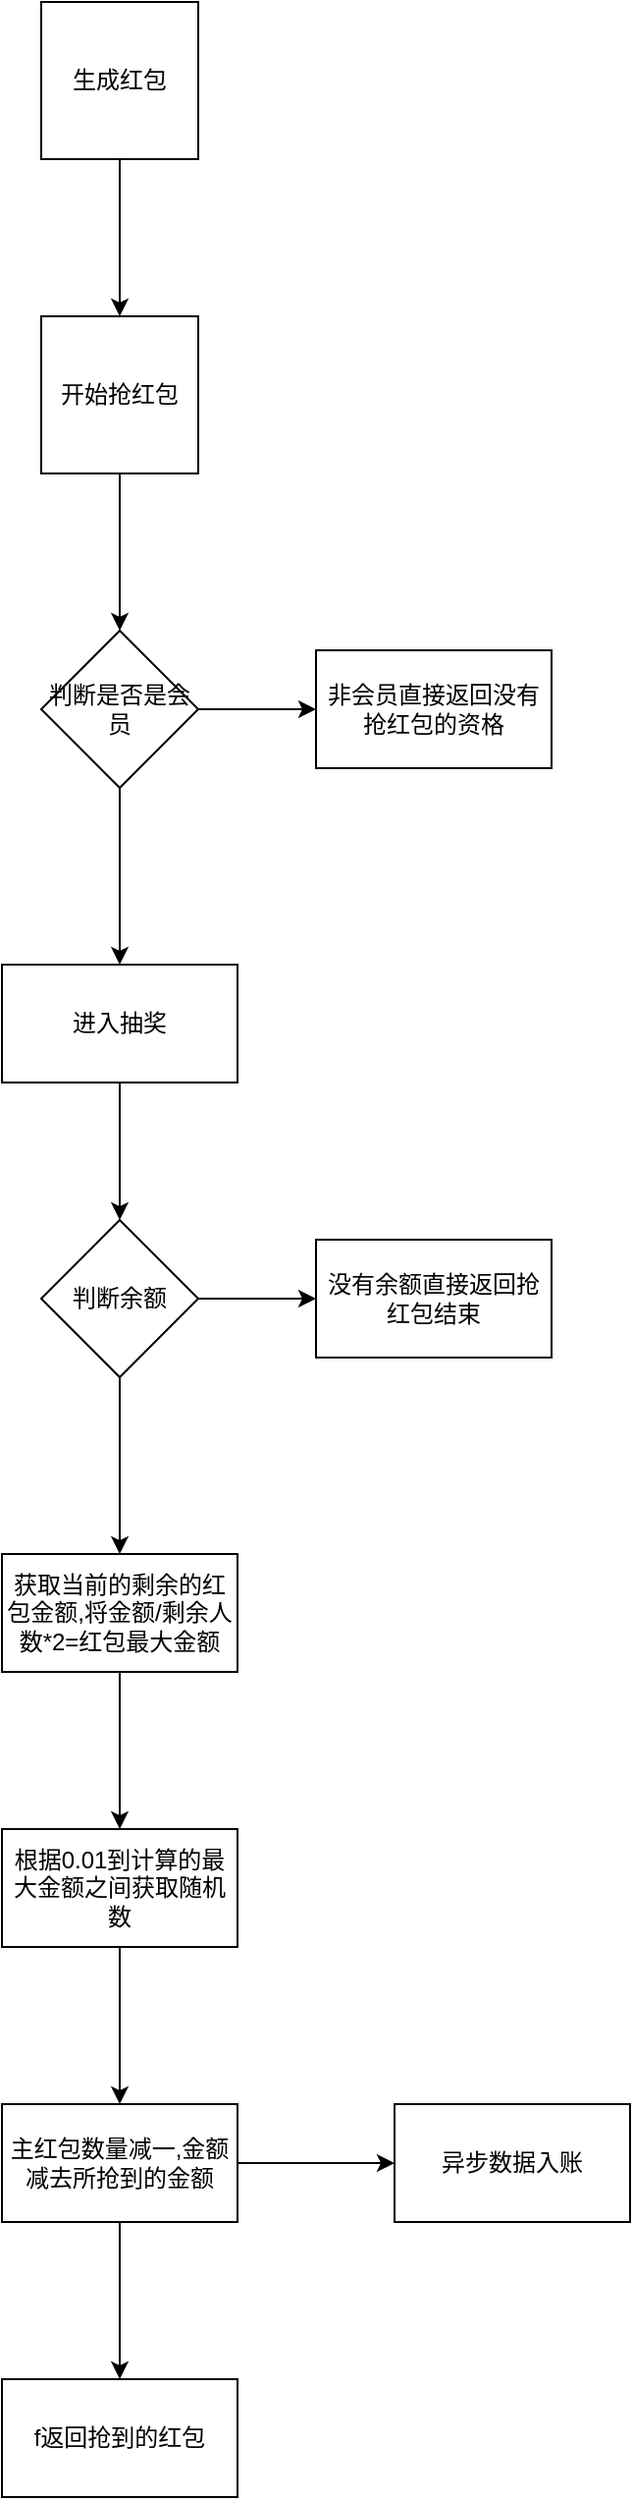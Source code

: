 <mxfile version="13.4.5" type="device"><diagram id="D4uvIfKbiiZyRFMgEgC6" name="Page-1"><mxGraphModel dx="1086" dy="806" grid="1" gridSize="10" guides="1" tooltips="1" connect="1" arrows="1" fold="1" page="1" pageScale="1" pageWidth="827" pageHeight="1169" math="0" shadow="0"><root><mxCell id="0"/><mxCell id="1" parent="0"/><mxCell id="KpnUabzQFaF4BpEAUv6O-2" value="" style="edgeStyle=orthogonalEdgeStyle;rounded=0;orthogonalLoop=1;jettySize=auto;html=1;" edge="1" parent="1" source="KpnUabzQFaF4BpEAUv6O-1" target="2"><mxGeometry relative="1" as="geometry"/></mxCell><mxCell id="KpnUabzQFaF4BpEAUv6O-1" value="生成红包" style="whiteSpace=wrap;html=1;aspect=fixed;" vertex="1" parent="1"><mxGeometry x="290" y="120" width="80" height="80" as="geometry"/></mxCell><mxCell id="KpnUabzQFaF4BpEAUv6O-4" value="" style="edgeStyle=orthogonalEdgeStyle;rounded=0;orthogonalLoop=1;jettySize=auto;html=1;" edge="1" parent="1" source="2"><mxGeometry relative="1" as="geometry"><mxPoint x="330" y="440" as="targetPoint"/></mxGeometry></mxCell><mxCell id="2" value="开始抢红包" style="whiteSpace=wrap;html=1;aspect=fixed;" vertex="1" parent="1"><mxGeometry x="290" y="280" width="80" height="80" as="geometry"/></mxCell><mxCell id="KpnUabzQFaF4BpEAUv6O-7" value="非会员直接返回没有抢红包的资格" style="whiteSpace=wrap;html=1;" vertex="1" parent="1"><mxGeometry x="430" y="450" width="120" height="60" as="geometry"/></mxCell><mxCell id="KpnUabzQFaF4BpEAUv6O-14" style="edgeStyle=orthogonalEdgeStyle;rounded=0;orthogonalLoop=1;jettySize=auto;html=1;" edge="1" parent="1" source="KpnUabzQFaF4BpEAUv6O-12" target="KpnUabzQFaF4BpEAUv6O-7"><mxGeometry relative="1" as="geometry"/></mxCell><mxCell id="KpnUabzQFaF4BpEAUv6O-20" value="" style="edgeStyle=orthogonalEdgeStyle;rounded=0;orthogonalLoop=1;jettySize=auto;html=1;" edge="1" parent="1" source="KpnUabzQFaF4BpEAUv6O-12" target="KpnUabzQFaF4BpEAUv6O-19"><mxGeometry relative="1" as="geometry"/></mxCell><mxCell id="KpnUabzQFaF4BpEAUv6O-12" value="判断是否是会员" style="rhombus;whiteSpace=wrap;html=1;" vertex="1" parent="1"><mxGeometry x="290" y="440" width="80" height="80" as="geometry"/></mxCell><mxCell id="KpnUabzQFaF4BpEAUv6O-22" value="" style="edgeStyle=orthogonalEdgeStyle;rounded=0;orthogonalLoop=1;jettySize=auto;html=1;" edge="1" parent="1" source="KpnUabzQFaF4BpEAUv6O-19" target="KpnUabzQFaF4BpEAUv6O-21"><mxGeometry relative="1" as="geometry"/></mxCell><mxCell id="KpnUabzQFaF4BpEAUv6O-19" value="进入抽奖" style="whiteSpace=wrap;html=1;" vertex="1" parent="1"><mxGeometry x="270" y="610" width="120" height="60" as="geometry"/></mxCell><mxCell id="KpnUabzQFaF4BpEAUv6O-24" value="" style="edgeStyle=orthogonalEdgeStyle;rounded=0;orthogonalLoop=1;jettySize=auto;html=1;" edge="1" parent="1" source="KpnUabzQFaF4BpEAUv6O-21" target="KpnUabzQFaF4BpEAUv6O-23"><mxGeometry relative="1" as="geometry"/></mxCell><mxCell id="KpnUabzQFaF4BpEAUv6O-26" value="" style="edgeStyle=orthogonalEdgeStyle;rounded=0;orthogonalLoop=1;jettySize=auto;html=1;" edge="1" parent="1" source="KpnUabzQFaF4BpEAUv6O-21" target="KpnUabzQFaF4BpEAUv6O-25"><mxGeometry relative="1" as="geometry"/></mxCell><mxCell id="KpnUabzQFaF4BpEAUv6O-21" value="判断余额" style="rhombus;whiteSpace=wrap;html=1;" vertex="1" parent="1"><mxGeometry x="290" y="740" width="80" height="80" as="geometry"/></mxCell><mxCell id="KpnUabzQFaF4BpEAUv6O-23" value="没有余额直接返回抢红包结束" style="whiteSpace=wrap;html=1;" vertex="1" parent="1"><mxGeometry x="430" y="750" width="120" height="60" as="geometry"/></mxCell><mxCell id="KpnUabzQFaF4BpEAUv6O-28" value="" style="edgeStyle=orthogonalEdgeStyle;rounded=0;orthogonalLoop=1;jettySize=auto;html=1;" edge="1" parent="1" source="KpnUabzQFaF4BpEAUv6O-25" target="KpnUabzQFaF4BpEAUv6O-27"><mxGeometry relative="1" as="geometry"/></mxCell><mxCell id="KpnUabzQFaF4BpEAUv6O-25" value="获取当前的剩余的红包金额,将金额/剩余人数*2=红包最大金额" style="whiteSpace=wrap;html=1;" vertex="1" parent="1"><mxGeometry x="270" y="910" width="120" height="60" as="geometry"/></mxCell><mxCell id="KpnUabzQFaF4BpEAUv6O-30" value="" style="edgeStyle=orthogonalEdgeStyle;rounded=0;orthogonalLoop=1;jettySize=auto;html=1;" edge="1" parent="1" source="KpnUabzQFaF4BpEAUv6O-27" target="KpnUabzQFaF4BpEAUv6O-29"><mxGeometry relative="1" as="geometry"/></mxCell><mxCell id="KpnUabzQFaF4BpEAUv6O-27" value="根据0.01到计算的最大金额之间获取随机数" style="whiteSpace=wrap;html=1;" vertex="1" parent="1"><mxGeometry x="270" y="1050" width="120" height="60" as="geometry"/></mxCell><mxCell id="KpnUabzQFaF4BpEAUv6O-32" value="" style="edgeStyle=orthogonalEdgeStyle;rounded=0;orthogonalLoop=1;jettySize=auto;html=1;" edge="1" parent="1" source="KpnUabzQFaF4BpEAUv6O-29" target="KpnUabzQFaF4BpEAUv6O-31"><mxGeometry relative="1" as="geometry"/></mxCell><mxCell id="KpnUabzQFaF4BpEAUv6O-34" value="" style="edgeStyle=orthogonalEdgeStyle;rounded=0;orthogonalLoop=1;jettySize=auto;html=1;" edge="1" parent="1" source="KpnUabzQFaF4BpEAUv6O-29" target="KpnUabzQFaF4BpEAUv6O-33"><mxGeometry relative="1" as="geometry"/></mxCell><mxCell id="KpnUabzQFaF4BpEAUv6O-29" value="主红包数量减一,金额减去所抢到的金额" style="whiteSpace=wrap;html=1;" vertex="1" parent="1"><mxGeometry x="270" y="1190" width="120" height="60" as="geometry"/></mxCell><mxCell id="KpnUabzQFaF4BpEAUv6O-31" value="异步数据入账" style="whiteSpace=wrap;html=1;" vertex="1" parent="1"><mxGeometry x="470" y="1190" width="120" height="60" as="geometry"/></mxCell><mxCell id="KpnUabzQFaF4BpEAUv6O-33" value="f返回抢到的红包" style="whiteSpace=wrap;html=1;" vertex="1" parent="1"><mxGeometry x="270" y="1330" width="120" height="60" as="geometry"/></mxCell></root></mxGraphModel></diagram></mxfile>